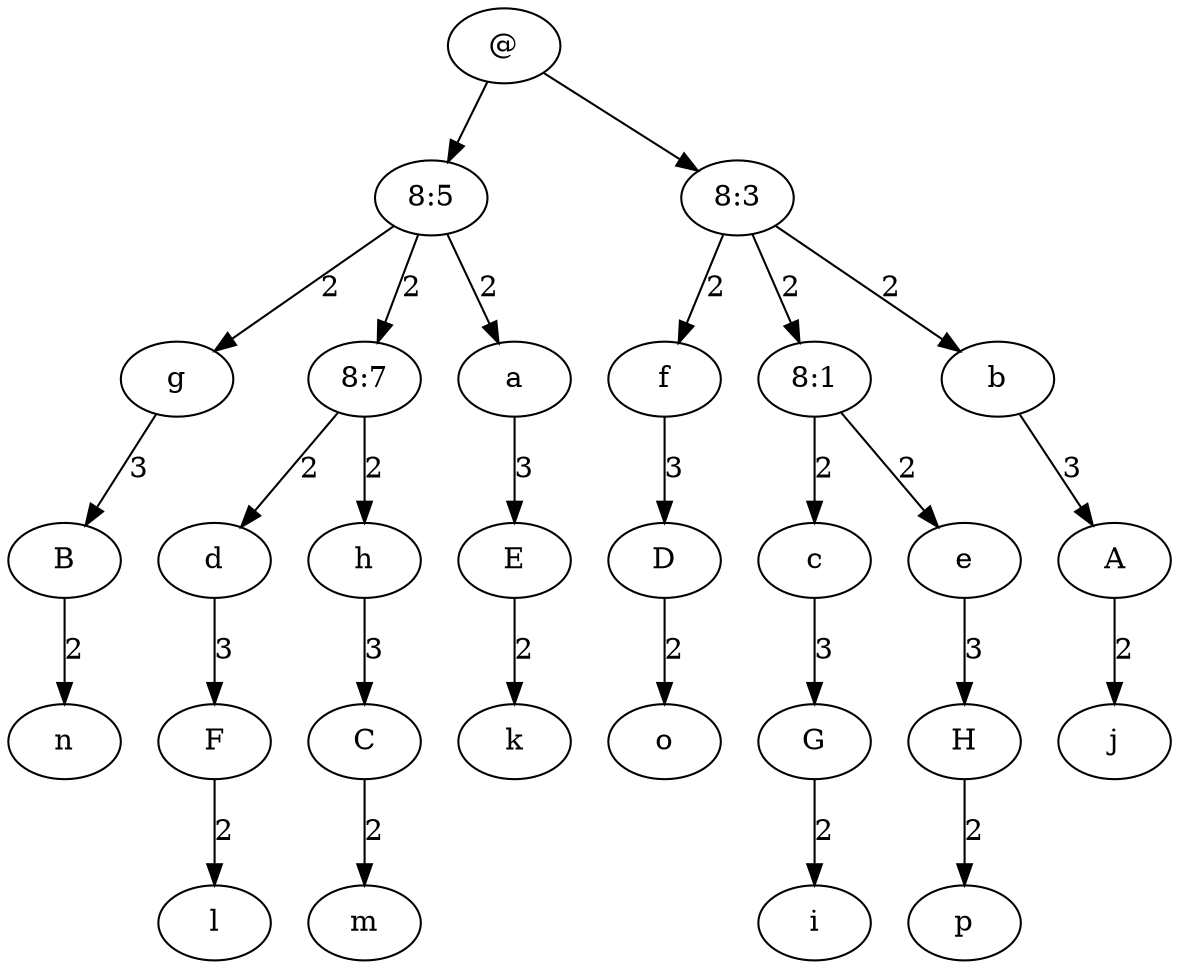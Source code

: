 digraph X {
  "@" -> "8:5"  ;
  "8:5" -> "g" [label="2"] ;
  "g" -> "B" [label="3"] ;
  "B" -> "n" [label="2"] ;
  "8:5" -> "8:7" [label="2"] ;
  "8:7" -> "d" [label="2"] ;
  "d" -> "F" [label="3"] ;
  "F" -> "l" [label="2"] ;
  "8:7" -> "h" [label="2"] ;
  "h" -> "C" [label="3"] ;
  "C" -> "m" [label="2"] ;
  "8:5" -> "a" [label="2"] ;
  "a" -> "E" [label="3"] ;
  "E" -> "k" [label="2"] ;
  "@" -> "8:3"  ;
  "8:3" -> "f" [label="2"] ;
  "f" -> "D" [label="3"] ;
  "D" -> "o" [label="2"] ;
  "8:3" -> "8:1" [label="2"] ;
  "8:1" -> "c" [label="2"] ;
  "c" -> "G" [label="3"] ;
  "G" -> "i" [label="2"] ;
  "8:1" -> "e" [label="2"] ;
  "e" -> "H" [label="3"] ;
  "H" -> "p" [label="2"] ;
  "8:3" -> "b" [label="2"] ;
  "b" -> "A" [label="3"] ;
  "A" -> "j" [label="2"] ;
}